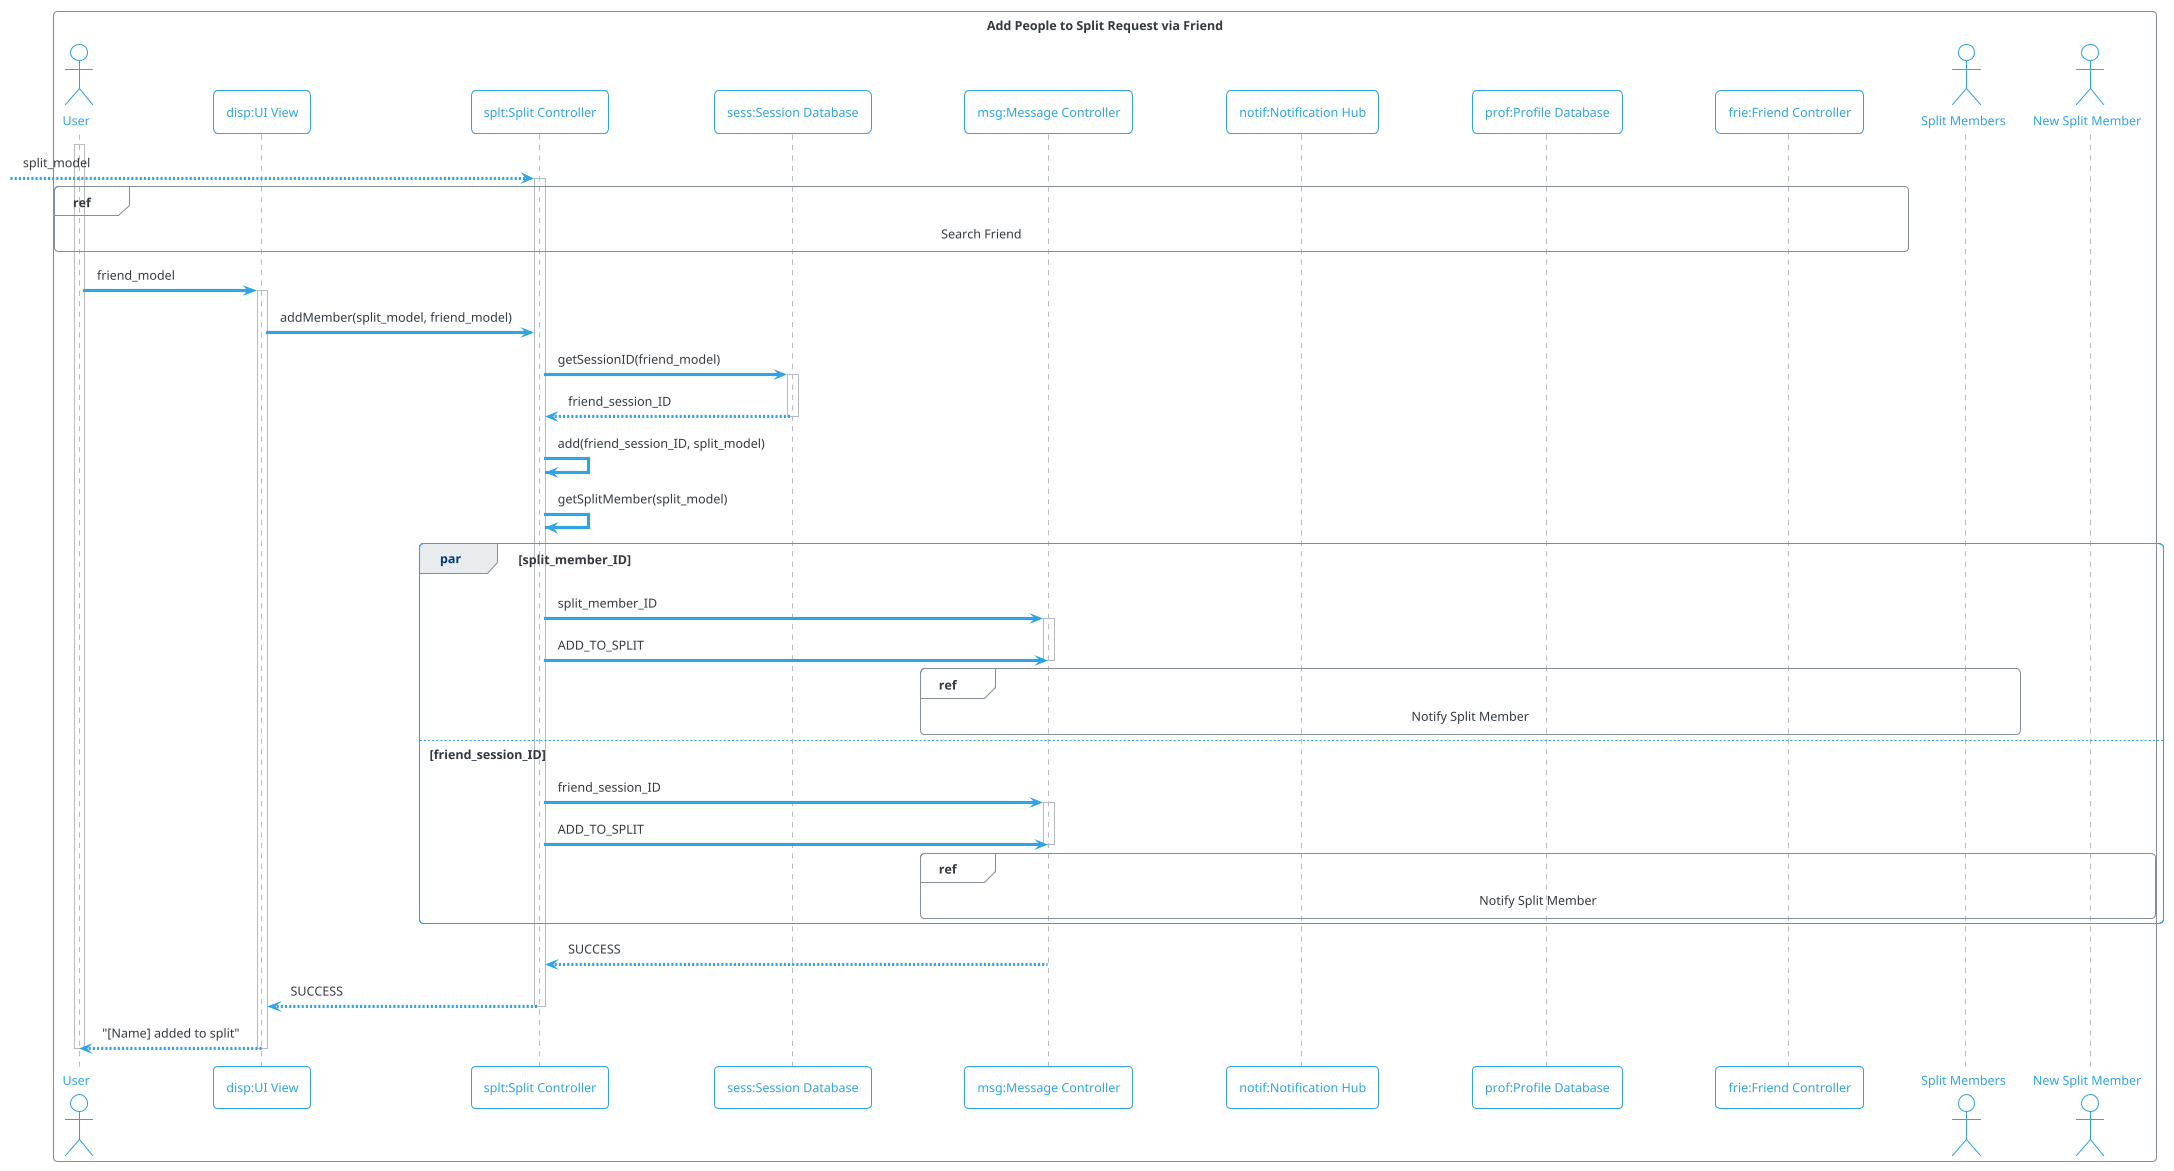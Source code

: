 @startuml
!theme cerulean-outline
box "Add People to Split Request via Friend"
actor "User" as user
participant "disp:UI View" as disp
participant "splt:Split Controller" as splt
participant "sess:Session Database" as sess
participant "msg:Message Controller" as msg
participant "notif:Notification Hub" as notif
participant "prof:Profile Database" as prof
participant "frie:Friend Controller" as frie
actor "Split Members" as splitMembers
actor "New Split Member" as newSpMem
end box
activate user
--> splt ++ : split_model
ref over user, disp, sess, prof, frie: Search Friend
user -> disp ++: friend_model
disp -> splt : addMember(split_model, friend_model)
splt -> sess ++: getSessionID(friend_model)
sess --> splt -- : friend_session_ID
splt -> splt : add(friend_session_ID, split_model)
splt -> splt : getSplitMember(split_model)
par split_member_ID
splt -> msg ++ : split_member_ID
splt -> msg : ADD_TO_SPLIT
ref over notif, msg, splitMembers : Notify Split Member
deactivate msg
else friend_session_ID 
splt -> msg ++ : friend_session_ID
splt -> msg : ADD_TO_SPLIT
ref over notif, msg, newSpMem : Notify Split Member
deactivate msg
end
msg --> splt -- : SUCCESS
splt --> disp -- : SUCCESS
disp --> user -- : "[Name] added to split"
deactivate user
@enduml